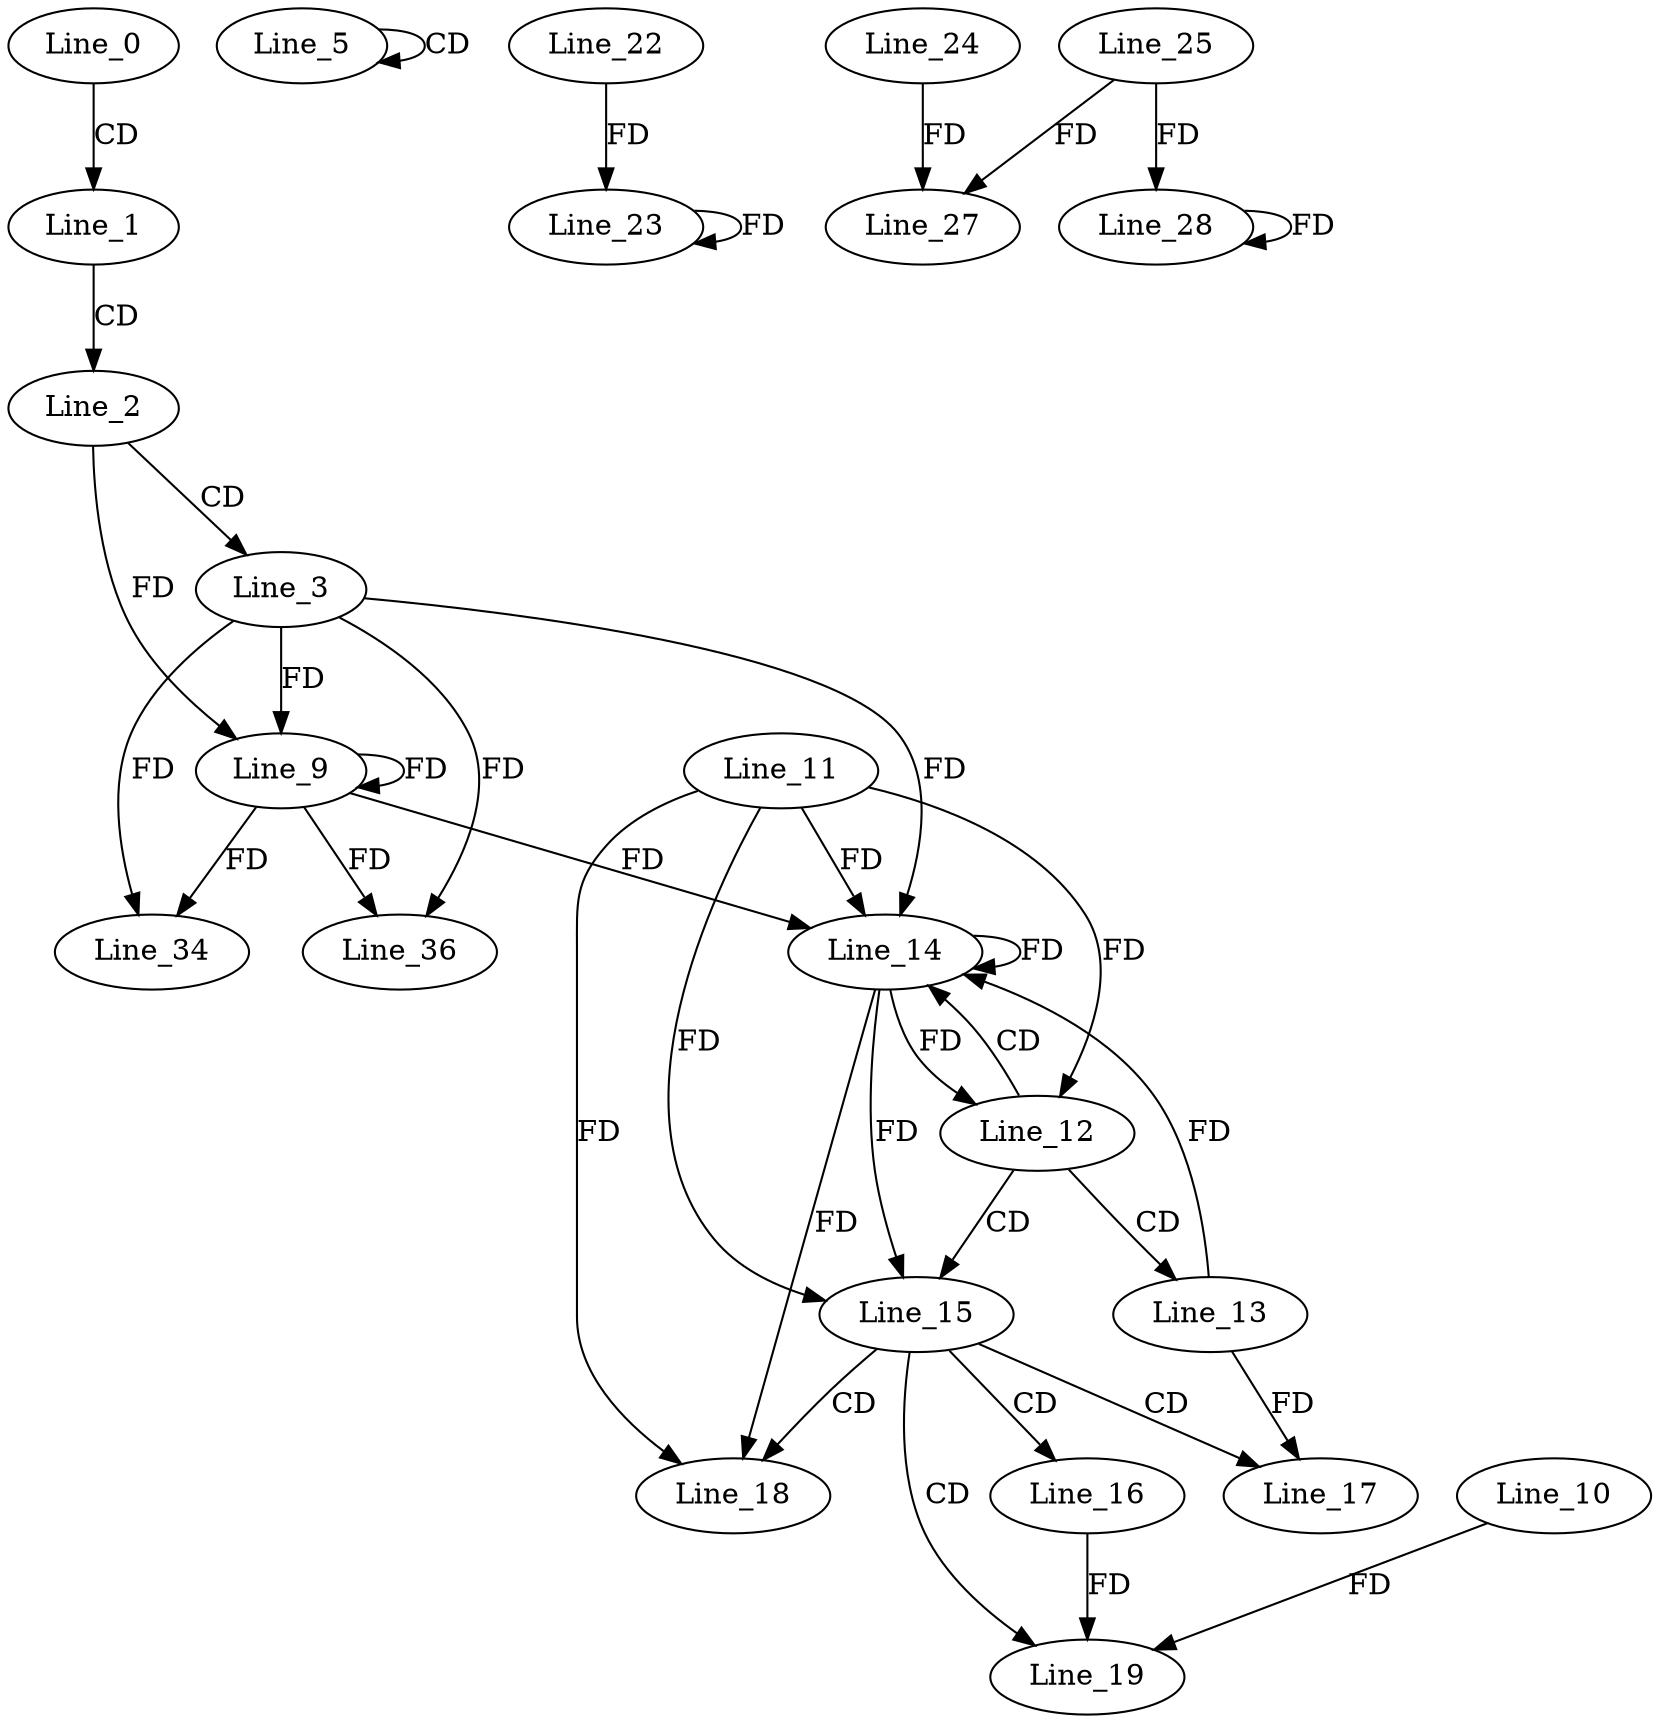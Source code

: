 digraph G {
  Line_0;
  Line_1;
  Line_2;
  Line_3;
  Line_5;
  Line_5;
  Line_5;
  Line_9;
  Line_9;
  Line_11;
  Line_12;
  Line_13;
  Line_14;
  Line_14;
  Line_15;
  Line_16;
  Line_17;
  Line_18;
  Line_19;
  Line_10;
  Line_22;
  Line_23;
  Line_24;
  Line_27;
  Line_25;
  Line_28;
  Line_34;
  Line_36;
  Line_0 -> Line_1 [ label="CD" ];
  Line_1 -> Line_2 [ label="CD" ];
  Line_2 -> Line_3 [ label="CD" ];
  Line_5 -> Line_5 [ label="CD" ];
  Line_3 -> Line_9 [ label="FD" ];
  Line_9 -> Line_9 [ label="FD" ];
  Line_2 -> Line_9 [ label="FD" ];
  Line_11 -> Line_12 [ label="FD" ];
  Line_12 -> Line_13 [ label="CD" ];
  Line_12 -> Line_14 [ label="CD" ];
  Line_14 -> Line_14 [ label="FD" ];
  Line_11 -> Line_14 [ label="FD" ];
  Line_3 -> Line_14 [ label="FD" ];
  Line_9 -> Line_14 [ label="FD" ];
  Line_13 -> Line_14 [ label="FD" ];
  Line_12 -> Line_15 [ label="CD" ];
  Line_14 -> Line_15 [ label="FD" ];
  Line_11 -> Line_15 [ label="FD" ];
  Line_15 -> Line_16 [ label="CD" ];
  Line_15 -> Line_17 [ label="CD" ];
  Line_13 -> Line_17 [ label="FD" ];
  Line_15 -> Line_18 [ label="CD" ];
  Line_14 -> Line_18 [ label="FD" ];
  Line_11 -> Line_18 [ label="FD" ];
  Line_15 -> Line_19 [ label="CD" ];
  Line_10 -> Line_19 [ label="FD" ];
  Line_16 -> Line_19 [ label="FD" ];
  Line_22 -> Line_23 [ label="FD" ];
  Line_23 -> Line_23 [ label="FD" ];
  Line_24 -> Line_27 [ label="FD" ];
  Line_25 -> Line_27 [ label="FD" ];
  Line_25 -> Line_28 [ label="FD" ];
  Line_28 -> Line_28 [ label="FD" ];
  Line_3 -> Line_34 [ label="FD" ];
  Line_9 -> Line_34 [ label="FD" ];
  Line_3 -> Line_36 [ label="FD" ];
  Line_9 -> Line_36 [ label="FD" ];
  Line_14 -> Line_12 [ label="FD" ];
}
